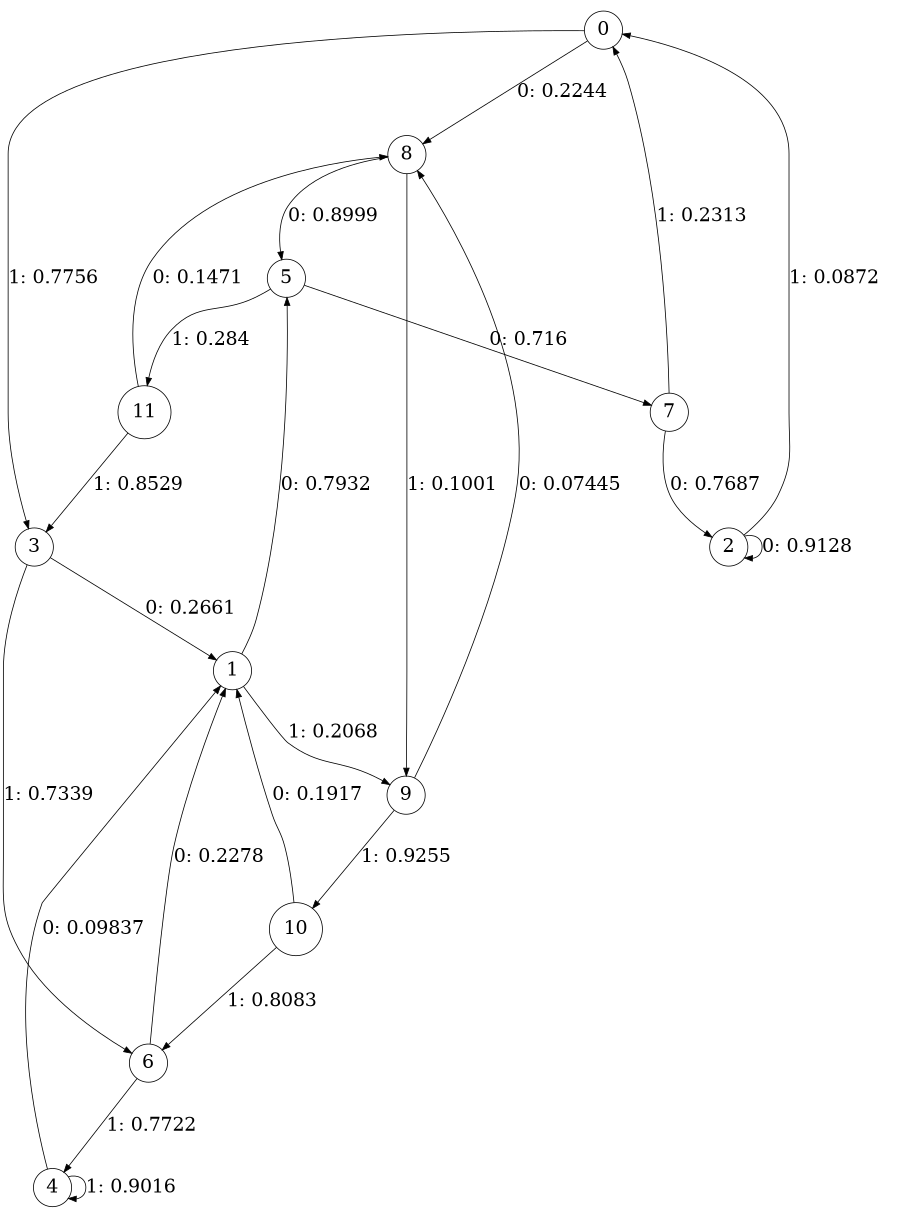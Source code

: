 digraph "ch6faceL4" {
size = "6,8.5";
ratio = "fill";
node [shape = circle];
node [fontsize = 24];
edge [fontsize = 24];
0 -> 8 [label = "0: 0.2244   "];
0 -> 3 [label = "1: 0.7756   "];
1 -> 5 [label = "0: 0.7932   "];
1 -> 9 [label = "1: 0.2068   "];
2 -> 2 [label = "0: 0.9128   "];
2 -> 0 [label = "1: 0.0872   "];
3 -> 1 [label = "0: 0.2661   "];
3 -> 6 [label = "1: 0.7339   "];
4 -> 1 [label = "0: 0.09837  "];
4 -> 4 [label = "1: 0.9016   "];
5 -> 7 [label = "0: 0.716    "];
5 -> 11 [label = "1: 0.284    "];
6 -> 1 [label = "0: 0.2278   "];
6 -> 4 [label = "1: 0.7722   "];
7 -> 2 [label = "0: 0.7687   "];
7 -> 0 [label = "1: 0.2313   "];
8 -> 5 [label = "0: 0.8999   "];
8 -> 9 [label = "1: 0.1001   "];
9 -> 8 [label = "0: 0.07445  "];
9 -> 10 [label = "1: 0.9255   "];
10 -> 1 [label = "0: 0.1917   "];
10 -> 6 [label = "1: 0.8083   "];
11 -> 8 [label = "0: 0.1471   "];
11 -> 3 [label = "1: 0.8529   "];
}